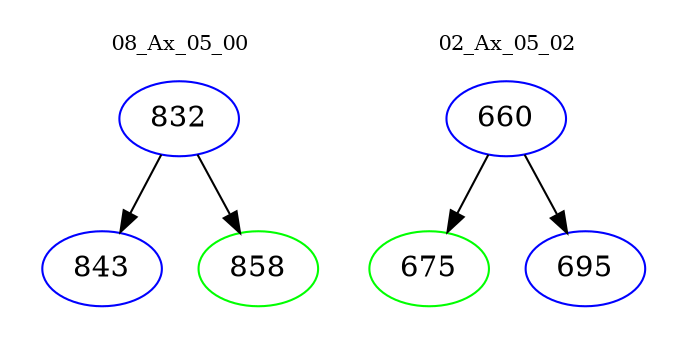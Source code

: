 digraph{
subgraph cluster_0 {
color = white
label = "08_Ax_05_00";
fontsize=10;
T0_832 [label="832", color="blue"]
T0_832 -> T0_843 [color="black"]
T0_843 [label="843", color="blue"]
T0_832 -> T0_858 [color="black"]
T0_858 [label="858", color="green"]
}
subgraph cluster_1 {
color = white
label = "02_Ax_05_02";
fontsize=10;
T1_660 [label="660", color="blue"]
T1_660 -> T1_675 [color="black"]
T1_675 [label="675", color="green"]
T1_660 -> T1_695 [color="black"]
T1_695 [label="695", color="blue"]
}
}
